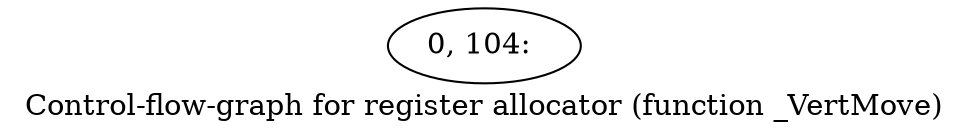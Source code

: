digraph G {
graph [label="Control-flow-graph for register allocator (function _VertMove)"]
0[label="0, 104: "];
}
